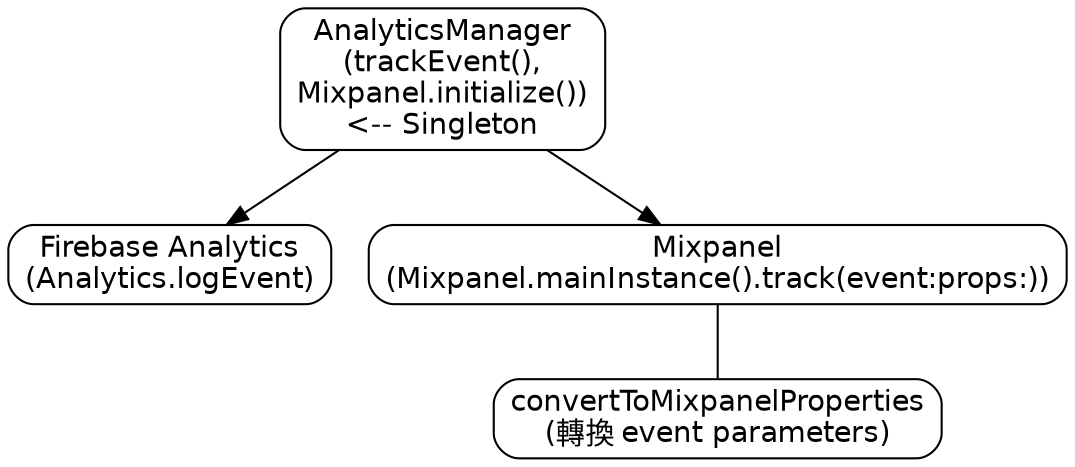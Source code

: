digraph AnalyticsArchitecture {
    node [shape=box, style="rounded,filled", fillcolor=white, fontname="Helvetica"];

    AnalyticsManager [label="AnalyticsManager\n(trackEvent(),\nMixpanel.initialize())\n<-- Singleton"];
    Firebase [label="Firebase Analytics\n(Analytics.logEvent)"];
    Mixpanel [label="Mixpanel\n(Mixpanel.mainInstance().track(event:props:))"];
    Converter [label="convertToMixpanelProperties\n(轉換 event parameters)"];

    AnalyticsManager -> Firebase;
    AnalyticsManager -> Mixpanel;
    Mixpanel -> Converter [dir=both, arrowhead=none, arrowtail=none]; // 代表數據流向 Converter
}
